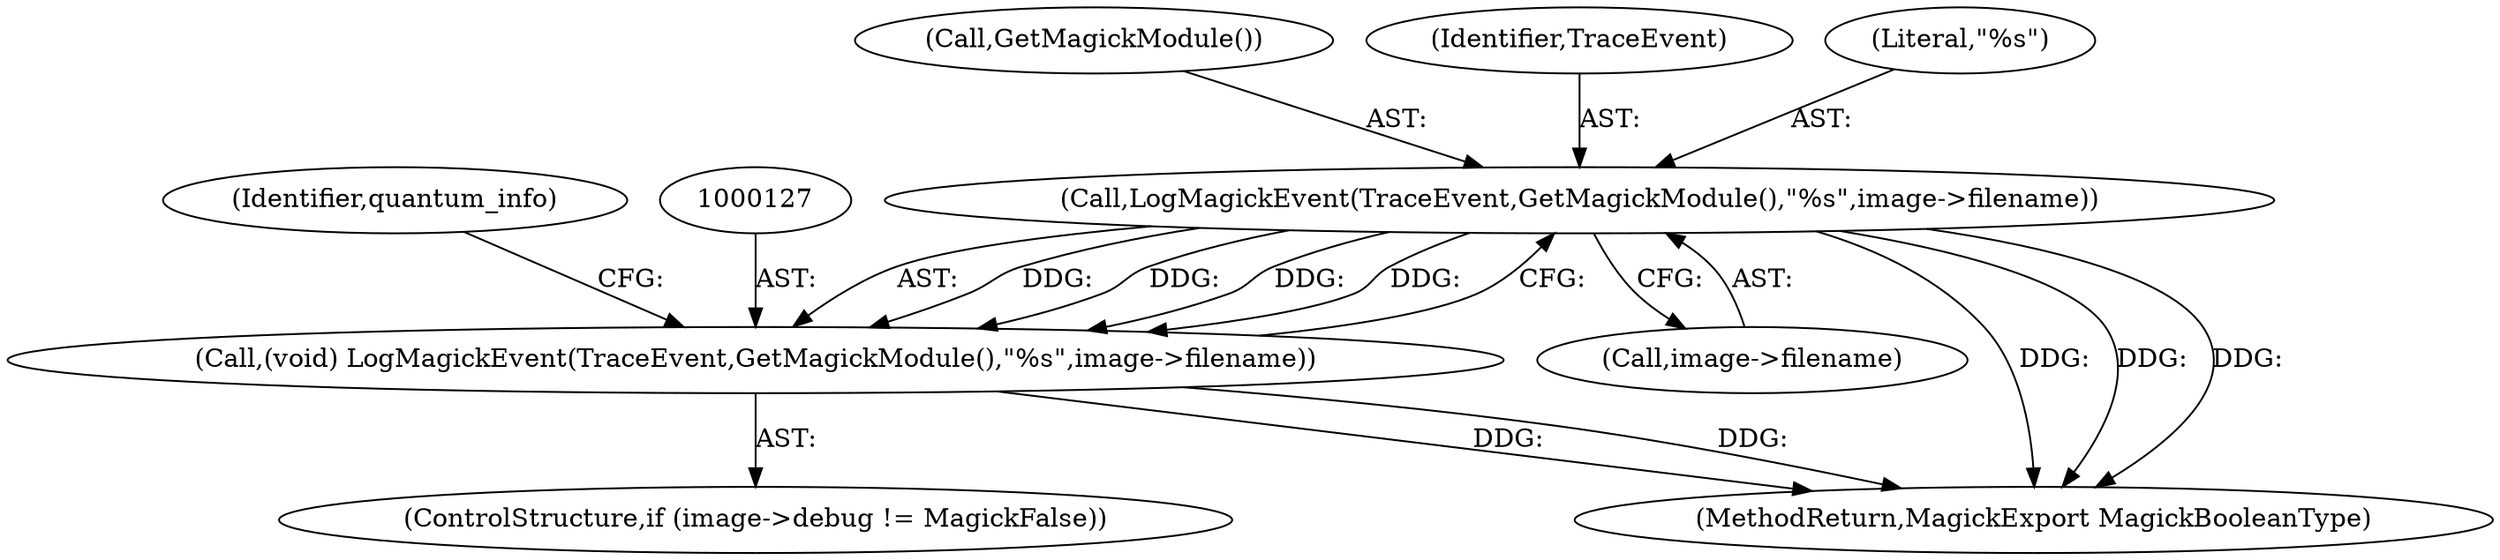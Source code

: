 digraph "0_ImageMagick_b5ed738f8060266bf4ae521f7e3ed145aa4498a3@pointer" {
"1000128" [label="(Call,LogMagickEvent(TraceEvent,GetMagickModule(),\"%s\",image->filename))"];
"1000126" [label="(Call,(void) LogMagickEvent(TraceEvent,GetMagickModule(),\"%s\",image->filename))"];
"1000126" [label="(Call,(void) LogMagickEvent(TraceEvent,GetMagickModule(),\"%s\",image->filename))"];
"1000130" [label="(Call,GetMagickModule())"];
"1000129" [label="(Identifier,TraceEvent)"];
"1000131" [label="(Literal,\"%s\")"];
"1000132" [label="(Call,image->filename)"];
"1000234" [label="(MethodReturn,MagickExport MagickBooleanType)"];
"1000120" [label="(ControlStructure,if (image->debug != MagickFalse))"];
"1000128" [label="(Call,LogMagickEvent(TraceEvent,GetMagickModule(),\"%s\",image->filename))"];
"1000137" [label="(Identifier,quantum_info)"];
"1000128" -> "1000126"  [label="AST: "];
"1000128" -> "1000132"  [label="CFG: "];
"1000129" -> "1000128"  [label="AST: "];
"1000130" -> "1000128"  [label="AST: "];
"1000131" -> "1000128"  [label="AST: "];
"1000132" -> "1000128"  [label="AST: "];
"1000126" -> "1000128"  [label="CFG: "];
"1000128" -> "1000234"  [label="DDG: "];
"1000128" -> "1000234"  [label="DDG: "];
"1000128" -> "1000234"  [label="DDG: "];
"1000128" -> "1000126"  [label="DDG: "];
"1000128" -> "1000126"  [label="DDG: "];
"1000128" -> "1000126"  [label="DDG: "];
"1000128" -> "1000126"  [label="DDG: "];
"1000126" -> "1000120"  [label="AST: "];
"1000127" -> "1000126"  [label="AST: "];
"1000137" -> "1000126"  [label="CFG: "];
"1000126" -> "1000234"  [label="DDG: "];
"1000126" -> "1000234"  [label="DDG: "];
}
